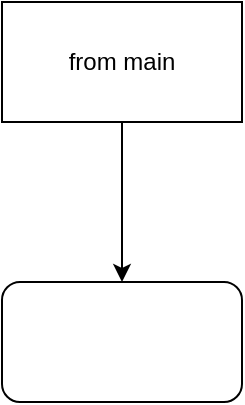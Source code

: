 <mxfile>
    <diagram id="bCVanFe8TvmINaixVB_c" name="Page-1">
        <mxGraphModel dx="921" dy="431" grid="1" gridSize="10" guides="1" tooltips="1" connect="1" arrows="1" fold="1" page="1" pageScale="1" pageWidth="850" pageHeight="1100" math="0" shadow="0">
            <root>
                <mxCell id="0"/>
                <mxCell id="1" parent="0"/>
                <mxCell id="5" value="" style="edgeStyle=none;html=1;" edge="1" parent="1" source="2" target="4">
                    <mxGeometry relative="1" as="geometry"/>
                </mxCell>
                <mxCell id="2" value="from main" style="whiteSpace=wrap;html=1;" vertex="1" parent="1">
                    <mxGeometry x="120" y="40" width="120" height="60" as="geometry"/>
                </mxCell>
                <mxCell id="4" value="" style="rounded=1;whiteSpace=wrap;html=1;" vertex="1" parent="1">
                    <mxGeometry x="120" y="180" width="120" height="60" as="geometry"/>
                </mxCell>
            </root>
        </mxGraphModel>
    </diagram>
</mxfile>
